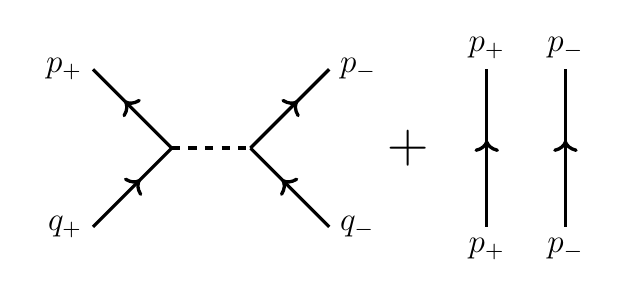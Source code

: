 \usetikzlibrary{decorations.markings}

\begin{tikzpicture}[
        cross/.style={
            cross out,
            draw=black,
            minimum size=2*(#1-\pgflinewidth),
            inner sep=0pt,
            outer sep=0pt
        }, %default radius will be 1pt.
        cross/.default={1pt}
    ]

    \begin{scope}[very thick,decoration={
                markings,
                mark=at position 0.6 with {\arrow{>}}
            }
        ]
        \coordinate (upleft) at (0, 2) {};
        \coordinate (downleft) at (0, 0) {};
        \coordinate (midleft) at (1, 1) {};
        \coordinate (midright) at (2, 1) {};
        \coordinate (upright) at (3, 2) {};
        \coordinate (downright) at (3, 0) {};

        \draw[postaction={decorate}]   (downleft) node[left] {\large$q_+$} -- (midleft);
        \draw[postaction={decorate}]   (midleft) -- (upleft) node[left] {\large$p_+$};
        \draw[dashed] (midleft) -- (midright);
        \draw[postaction={decorate}]   (downright) node[right] {\large$q_-$} -- (midright) ;
        \draw[postaction={decorate}]   (midright) -- (upright) node[right] {\large$p_-$};

    \end{scope}

    \begin{scope}[xshift=5cm,very thick,decoration={
                markings,
                mark=at position 0.55 with {\arrow{>}}
            }
        ]
        \node at (-1, 1) {\huge$+$};
        \coordinate (upleft) at (0, 2) {};
        \coordinate (downleft) at (0, 0) {};
        \coordinate (upright) at (1, 2) {};
        \coordinate (downright) at (1, 0) {};

        \draw[postaction={decorate}]   (downleft) node[below] {\large$p_+$} -- (upleft) node[above] {\large$p_+$};
        \draw[postaction={decorate}]   (downright) node[below] {\large$p_-$} -- (upright) node[above] {\large$p_-$};
    \end{scope}
\end{tikzpicture}

% \end{document}
